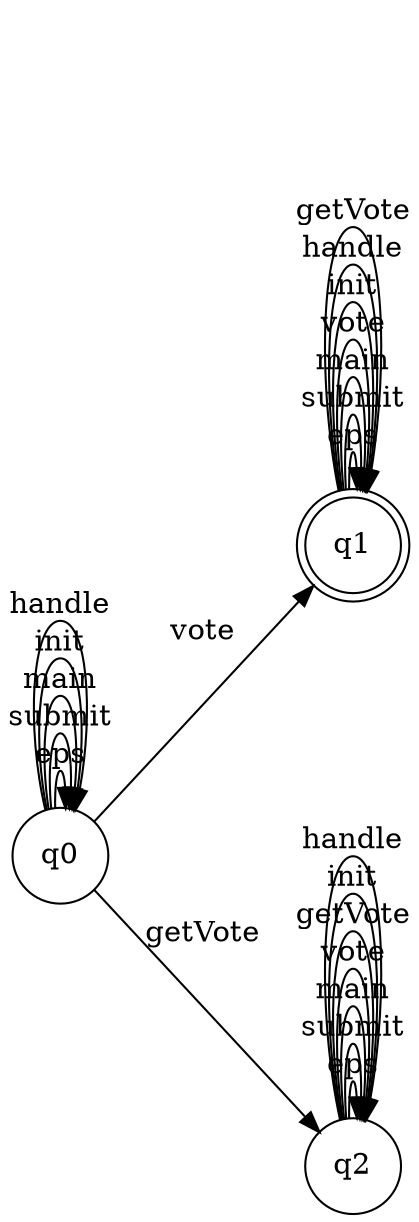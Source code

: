 digraph finite_state_machine {
	rankdir=LR;
	node [shape = doublecircle]; q1
	 node [shape = circle];
	q0 -> q0 [ label = "eps"];
	q0 -> q0 [ label = "submit"];
	q0 -> q0 [ label = "main"];
	q0 -> q0 [ label = "init"];
	q0 -> q0 [ label = "handle"];
	q0 -> q1 [ label = "vote"];
	q1 -> q1 [ label = "eps"];
	q1 -> q1 [ label = "submit"];
	q1 -> q1 [ label = "main"];
	q1 -> q1 [ label = "vote"];
	q1 -> q1 [ label = "init"];
	q1 -> q1 [ label = "handle"];
	q1 -> q1 [ label = "getVote"];
	q0 -> q2 [ label = "getVote"];
	q2 -> q2 [ label = "eps"];
	q2 -> q2 [ label = "submit"];
	q2 -> q2 [ label = "main"];
	q2 -> q2 [ label = "vote"];
	q2 -> q2 [ label = "getVote"];
	q2 -> q2 [ label = "init"];
	q2 -> q2 [ label = "handle"];
}